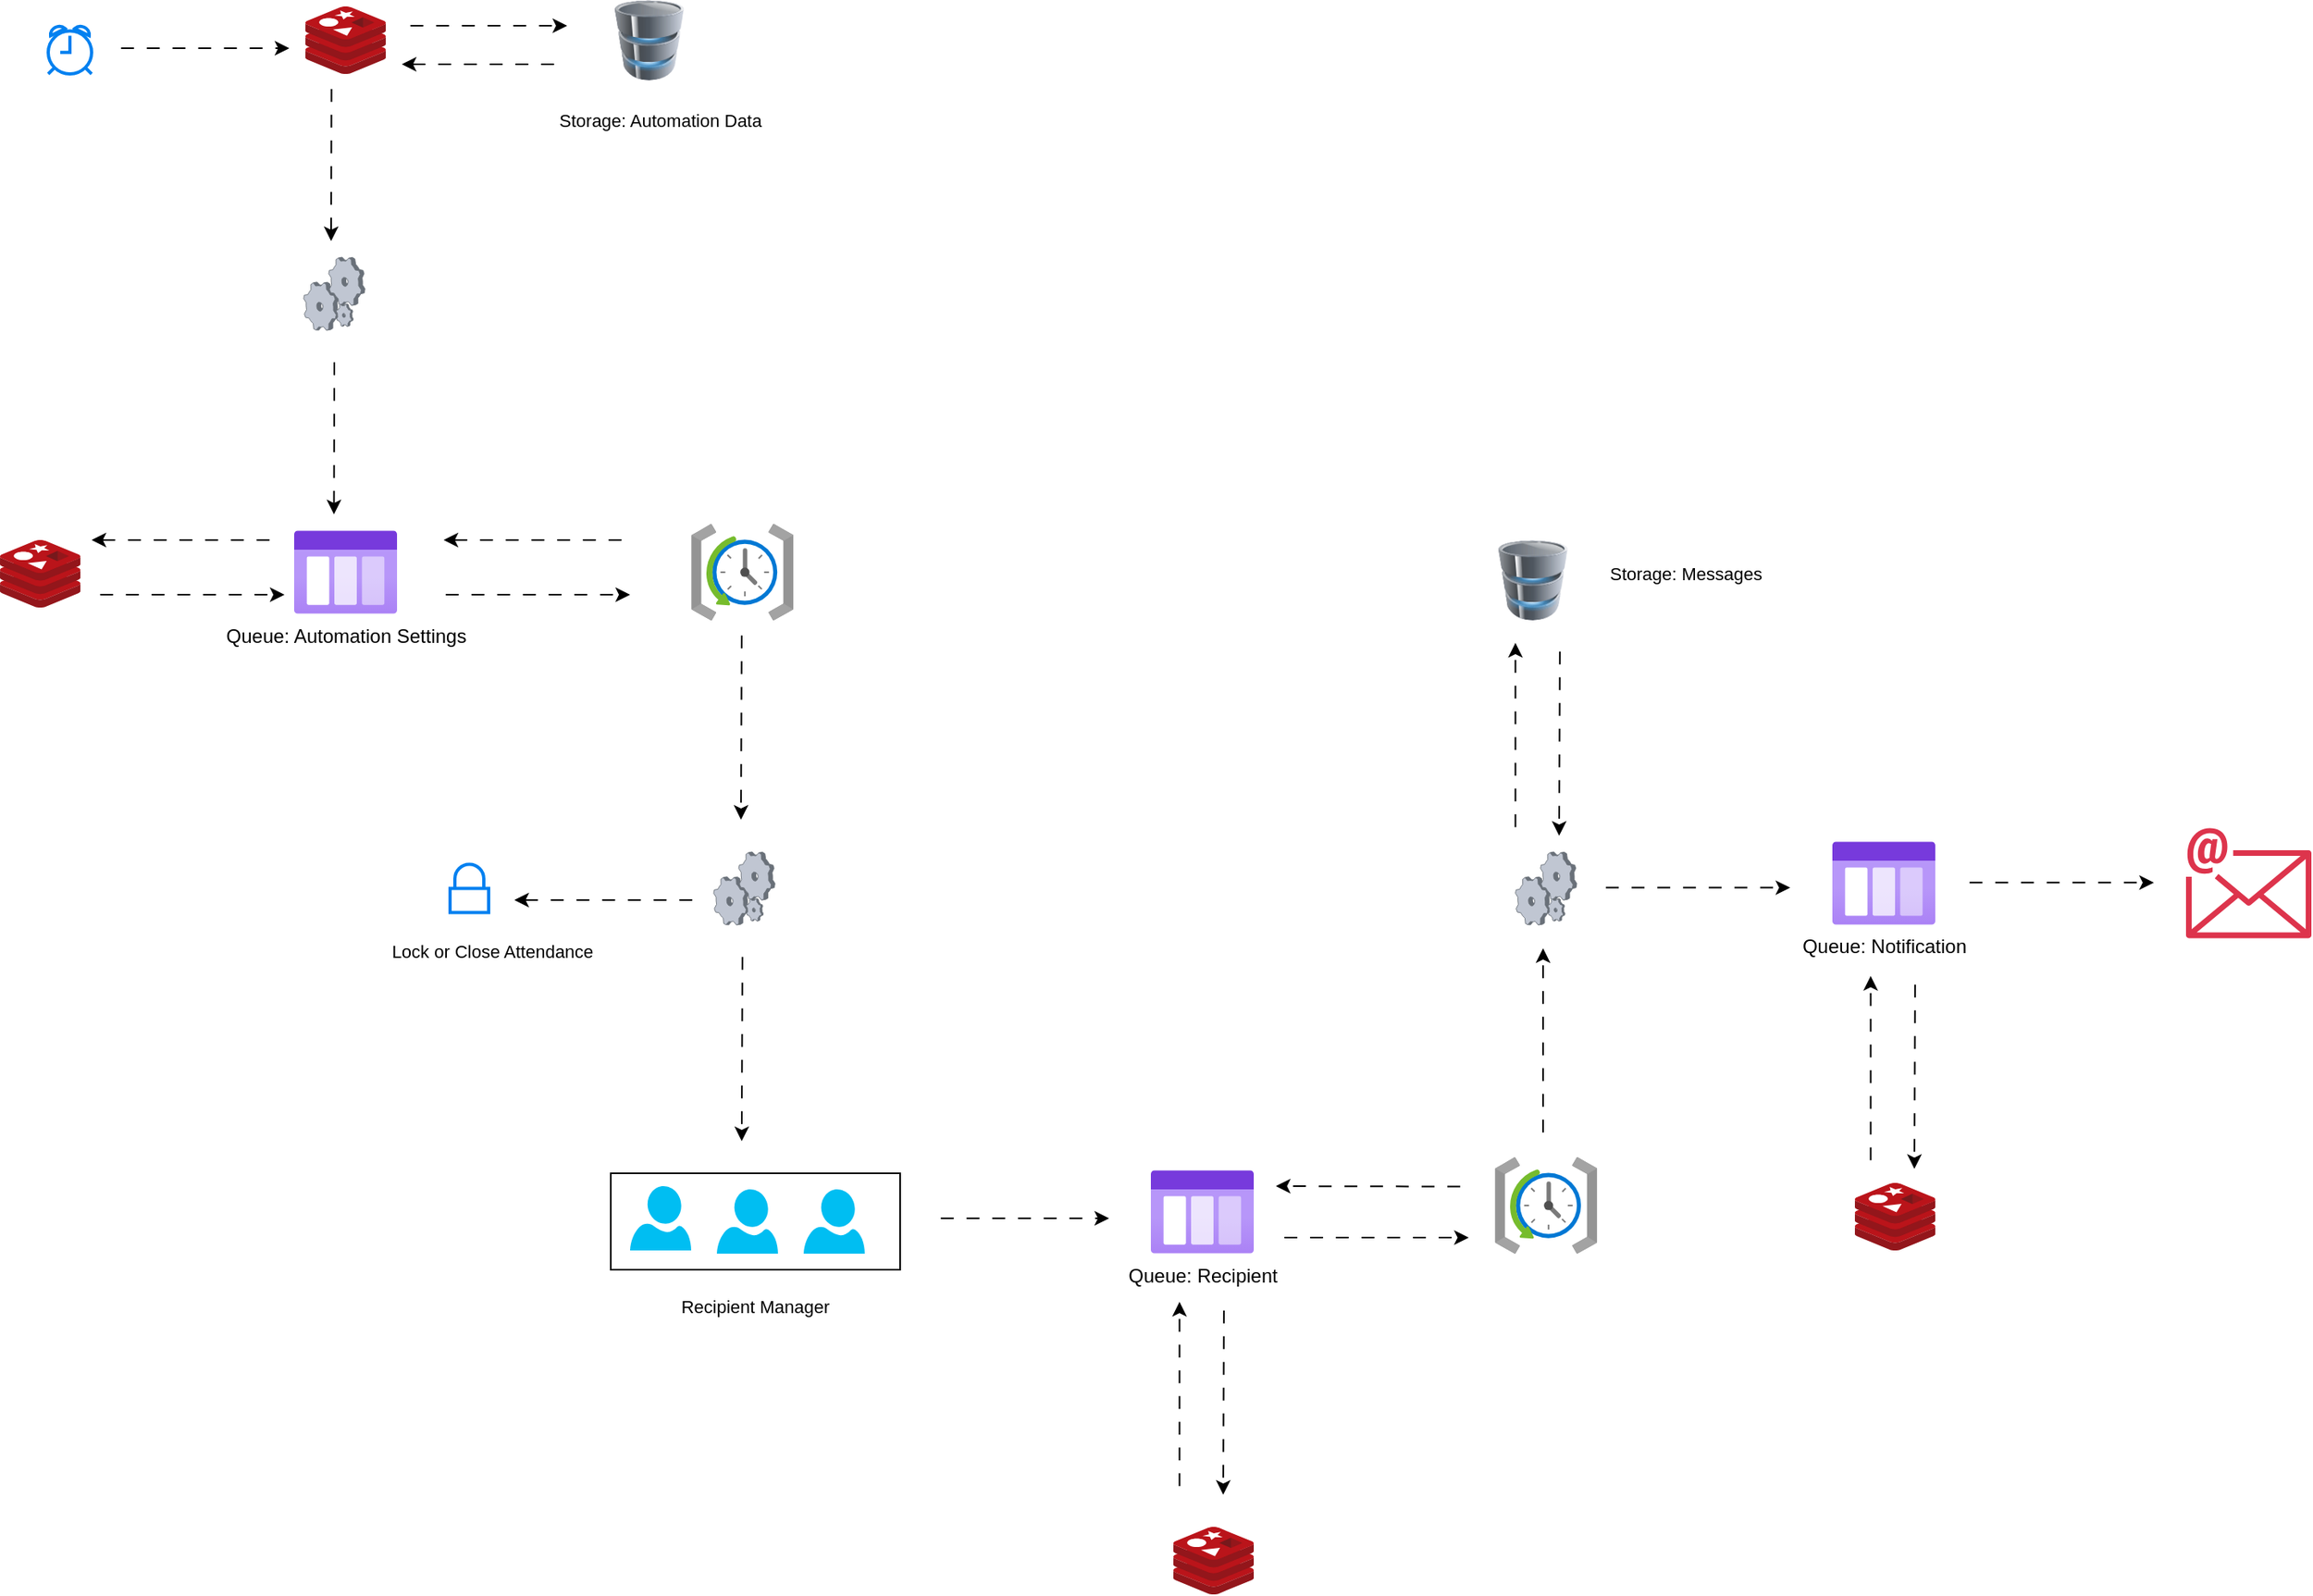 <mxfile version="26.2.12">
  <diagram name="Page-1" id="P7yvKGMjlyaLnuh8JhLo">
    <mxGraphModel dx="1680" dy="921" grid="0" gridSize="10" guides="0" tooltips="1" connect="1" arrows="1" fold="1" page="1" pageScale="1" pageWidth="827" pageHeight="1169" math="0" shadow="0">
      <root>
        <mxCell id="0" />
        <mxCell id="1" parent="0" />
        <mxCell id="ygefGbPyXmo3I8IUyl0K-16" value="" style="endArrow=classic;html=1;rounded=0;flowAnimation=1;" edge="1" parent="1">
          <mxGeometry width="50" height="50" relative="1" as="geometry">
            <mxPoint x="80" y="50" as="sourcePoint" />
            <mxPoint x="190" y="50" as="targetPoint" />
          </mxGeometry>
        </mxCell>
        <mxCell id="ygefGbPyXmo3I8IUyl0K-17" value="" style="endArrow=classic;html=1;rounded=0;flowAnimation=1;" edge="1" parent="1">
          <mxGeometry width="50" height="50" relative="1" as="geometry">
            <mxPoint x="260" y="36" as="sourcePoint" />
            <mxPoint x="362.86" y="36" as="targetPoint" />
          </mxGeometry>
        </mxCell>
        <mxCell id="ygefGbPyXmo3I8IUyl0K-18" value="" style="endArrow=classic;html=1;rounded=0;flowAnimation=1;" edge="1" parent="1">
          <mxGeometry width="50" height="50" relative="1" as="geometry">
            <mxPoint x="360" y="60" as="sourcePoint" />
            <mxPoint x="260" y="60" as="targetPoint" />
          </mxGeometry>
        </mxCell>
        <mxCell id="ygefGbPyXmo3I8IUyl0K-20" value="" style="endArrow=classic;html=1;rounded=0;flowAnimation=1;" edge="1" parent="1">
          <mxGeometry width="50" height="50" relative="1" as="geometry">
            <mxPoint x="216.26" y="70" as="sourcePoint" />
            <mxPoint x="216" y="170" as="targetPoint" />
          </mxGeometry>
        </mxCell>
        <mxCell id="ygefGbPyXmo3I8IUyl0K-30" value="" style="image;aspect=fixed;html=1;points=[];align=center;fontSize=12;image=img/lib/azure2/management_governance/Scheduler_Job_Collections.svg;" vertex="1" parent="1">
          <mxGeometry x="440" y="346" width="63.76" height="60" as="geometry" />
        </mxCell>
        <mxCell id="ygefGbPyXmo3I8IUyl0K-34" value="" style="endArrow=classic;html=1;rounded=0;flowAnimation=1;" edge="1" parent="1">
          <mxGeometry width="50" height="50" relative="1" as="geometry">
            <mxPoint x="282" y="390" as="sourcePoint" />
            <mxPoint x="402" y="390" as="targetPoint" />
          </mxGeometry>
        </mxCell>
        <mxCell id="ygefGbPyXmo3I8IUyl0K-36" value="" style="rounded=0;whiteSpace=wrap;html=1;" vertex="1" parent="1">
          <mxGeometry x="390" y="750" width="180" height="60" as="geometry" />
        </mxCell>
        <mxCell id="ygefGbPyXmo3I8IUyl0K-35" value="" style="verticalLabelPosition=bottom;html=1;verticalAlign=top;align=center;strokeColor=none;fillColor=#00BEF2;shape=mxgraph.azure.user;" vertex="1" parent="1">
          <mxGeometry x="402" y="758" width="38" height="40" as="geometry" />
        </mxCell>
        <mxCell id="ygefGbPyXmo3I8IUyl0K-37" value="" style="verticalLabelPosition=bottom;html=1;verticalAlign=top;align=center;strokeColor=none;fillColor=#00BEF2;shape=mxgraph.azure.user;" vertex="1" parent="1">
          <mxGeometry x="510" y="760" width="38" height="40" as="geometry" />
        </mxCell>
        <mxCell id="ygefGbPyXmo3I8IUyl0K-38" value="" style="verticalLabelPosition=bottom;html=1;verticalAlign=top;align=center;strokeColor=none;fillColor=#00BEF2;shape=mxgraph.azure.user;" vertex="1" parent="1">
          <mxGeometry x="456" y="760" width="38" height="40" as="geometry" />
        </mxCell>
        <mxCell id="ygefGbPyXmo3I8IUyl0K-40" value="" style="endArrow=classic;html=1;rounded=0;flowAnimation=1;" edge="1" parent="1">
          <mxGeometry width="50" height="50" relative="1" as="geometry">
            <mxPoint x="471.46" y="410" as="sourcePoint" />
            <mxPoint x="471" y="530" as="targetPoint" />
          </mxGeometry>
        </mxCell>
        <mxCell id="ygefGbPyXmo3I8IUyl0K-41" value="&lt;font style=&quot;font-size: 11px;&quot;&gt;Recipient Manager&lt;/font&gt;" style="text;html=1;align=center;verticalAlign=middle;whiteSpace=wrap;rounded=0;" vertex="1" parent="1">
          <mxGeometry x="425" y="818" width="110" height="30" as="geometry" />
        </mxCell>
        <mxCell id="ygefGbPyXmo3I8IUyl0K-47" value="" style="html=1;verticalLabelPosition=bottom;align=center;labelBackgroundColor=#ffffff;verticalAlign=top;strokeWidth=2;strokeColor=#0080F0;shadow=0;dashed=0;shape=mxgraph.ios7.icons.alarm_clock;" vertex="1" parent="1">
          <mxGeometry x="40" y="36" width="27" height="30" as="geometry" />
        </mxCell>
        <mxCell id="ygefGbPyXmo3I8IUyl0K-48" value="" style="image;sketch=0;aspect=fixed;html=1;points=[];align=center;fontSize=12;image=img/lib/mscae/Cache_Redis_Product.svg;" vertex="1" parent="1">
          <mxGeometry x="200.0" y="24" width="50" height="42" as="geometry" />
        </mxCell>
        <mxCell id="ygefGbPyXmo3I8IUyl0K-50" value="" style="image;html=1;image=img/lib/clip_art/computers/Database_128x128.png" vertex="1" parent="1">
          <mxGeometry x="374" y="20" width="80" height="50" as="geometry" />
        </mxCell>
        <mxCell id="ygefGbPyXmo3I8IUyl0K-51" value="" style="verticalLabelPosition=bottom;sketch=0;aspect=fixed;html=1;verticalAlign=top;strokeColor=none;align=center;outlineConnect=0;shape=mxgraph.citrix.process;" vertex="1" parent="1">
          <mxGeometry x="198.92" y="180" width="38.16" height="45.49" as="geometry" />
        </mxCell>
        <mxCell id="ygefGbPyXmo3I8IUyl0K-52" value="" style="verticalLabelPosition=bottom;sketch=0;aspect=fixed;html=1;verticalAlign=top;strokeColor=none;align=center;outlineConnect=0;shape=mxgraph.citrix.process;" vertex="1" parent="1">
          <mxGeometry x="454.0" y="550" width="38.16" height="45.49" as="geometry" />
        </mxCell>
        <mxCell id="ygefGbPyXmo3I8IUyl0K-53" value="&lt;font&gt;Queue: Automation Settings&lt;/font&gt;" style="image;aspect=fixed;html=1;points=[];align=center;fontSize=12;image=img/lib/azure2/general/Storage_Queue.svg;" vertex="1" parent="1">
          <mxGeometry x="193.0" y="350" width="64" height="52" as="geometry" />
        </mxCell>
        <mxCell id="ygefGbPyXmo3I8IUyl0K-55" value="" style="endArrow=classic;html=1;rounded=0;flowAnimation=1;" edge="1" parent="1">
          <mxGeometry width="50" height="50" relative="1" as="geometry">
            <mxPoint x="218.02" y="240" as="sourcePoint" />
            <mxPoint x="217.76" y="340" as="targetPoint" />
          </mxGeometry>
        </mxCell>
        <mxCell id="ygefGbPyXmo3I8IUyl0K-56" value="" style="endArrow=classic;html=1;rounded=0;flowAnimation=1;" edge="1" parent="1">
          <mxGeometry width="50" height="50" relative="1" as="geometry">
            <mxPoint x="402" y="356" as="sourcePoint" />
            <mxPoint x="286" y="356" as="targetPoint" />
          </mxGeometry>
        </mxCell>
        <mxCell id="ygefGbPyXmo3I8IUyl0K-57" value="" style="endArrow=classic;html=1;rounded=0;flowAnimation=1;" edge="1" parent="1">
          <mxGeometry width="50" height="50" relative="1" as="geometry">
            <mxPoint x="471.92" y="610" as="sourcePoint" />
            <mxPoint x="471.46" y="730" as="targetPoint" />
          </mxGeometry>
        </mxCell>
        <mxCell id="ygefGbPyXmo3I8IUyl0K-58" value="" style="endArrow=classic;html=1;rounded=0;flowAnimation=1;" edge="1" parent="1">
          <mxGeometry width="50" height="50" relative="1" as="geometry">
            <mxPoint x="590" y="778" as="sourcePoint" />
            <mxPoint x="700" y="778" as="targetPoint" />
          </mxGeometry>
        </mxCell>
        <mxCell id="ygefGbPyXmo3I8IUyl0K-59" value="&lt;font&gt;Queue: Recipient&lt;/font&gt;" style="image;aspect=fixed;html=1;points=[];align=center;fontSize=12;image=img/lib/azure2/general/Storage_Queue.svg;" vertex="1" parent="1">
          <mxGeometry x="726" y="748" width="64" height="52" as="geometry" />
        </mxCell>
        <mxCell id="ygefGbPyXmo3I8IUyl0K-60" value="" style="endArrow=classic;html=1;rounded=0;flowAnimation=1;" edge="1" parent="1">
          <mxGeometry width="50" height="50" relative="1" as="geometry">
            <mxPoint x="923.76" y="758.3" as="sourcePoint" />
            <mxPoint x="803.76" y="758" as="targetPoint" />
          </mxGeometry>
        </mxCell>
        <mxCell id="ygefGbPyXmo3I8IUyl0K-61" value="" style="endArrow=classic;html=1;rounded=0;flowAnimation=1;" edge="1" parent="1">
          <mxGeometry width="50" height="50" relative="1" as="geometry">
            <mxPoint x="803.76" y="790" as="sourcePoint" />
            <mxPoint x="923.76" y="790" as="targetPoint" />
          </mxGeometry>
        </mxCell>
        <mxCell id="ygefGbPyXmo3I8IUyl0K-63" value="" style="image;aspect=fixed;html=1;points=[];align=center;fontSize=12;image=img/lib/azure2/management_governance/Scheduler_Job_Collections.svg;" vertex="1" parent="1">
          <mxGeometry x="940" y="740" width="63.76" height="60" as="geometry" />
        </mxCell>
        <mxCell id="ygefGbPyXmo3I8IUyl0K-64" value="" style="verticalLabelPosition=bottom;sketch=0;aspect=fixed;html=1;verticalAlign=top;strokeColor=none;align=center;outlineConnect=0;shape=mxgraph.citrix.process;" vertex="1" parent="1">
          <mxGeometry x="952.8" y="550" width="38.16" height="45.49" as="geometry" />
        </mxCell>
        <mxCell id="ygefGbPyXmo3I8IUyl0K-65" value="" style="endArrow=classic;html=1;rounded=0;flowAnimation=1;" edge="1" parent="1">
          <mxGeometry width="50" height="50" relative="1" as="geometry">
            <mxPoint x="970" y="730" as="sourcePoint" />
            <mxPoint x="970" y="610" as="targetPoint" />
          </mxGeometry>
        </mxCell>
        <mxCell id="ygefGbPyXmo3I8IUyl0K-67" value="" style="html=1;verticalLabelPosition=bottom;align=center;labelBackgroundColor=#ffffff;verticalAlign=top;strokeWidth=2;strokeColor=#0080F0;shadow=0;dashed=0;shape=mxgraph.ios7.icons.locked;" vertex="1" parent="1">
          <mxGeometry x="290" y="557.75" width="24" height="30" as="geometry" />
        </mxCell>
        <mxCell id="ygefGbPyXmo3I8IUyl0K-68" value="" style="endArrow=classic;html=1;rounded=0;flowAnimation=1;" edge="1" parent="1">
          <mxGeometry width="50" height="50" relative="1" as="geometry">
            <mxPoint x="446" y="580" as="sourcePoint" />
            <mxPoint x="330" y="580" as="targetPoint" />
          </mxGeometry>
        </mxCell>
        <mxCell id="ygefGbPyXmo3I8IUyl0K-69" value="" style="image;html=1;image=img/lib/clip_art/computers/Database_128x128.png" vertex="1" parent="1">
          <mxGeometry x="923.76" y="356" width="80" height="50" as="geometry" />
        </mxCell>
        <mxCell id="ygefGbPyXmo3I8IUyl0K-70" value="" style="endArrow=classic;html=1;rounded=0;flowAnimation=1;" edge="1" parent="1">
          <mxGeometry width="50" height="50" relative="1" as="geometry">
            <mxPoint x="980.46" y="420" as="sourcePoint" />
            <mxPoint x="980" y="540" as="targetPoint" />
          </mxGeometry>
        </mxCell>
        <mxCell id="ygefGbPyXmo3I8IUyl0K-71" value="" style="endArrow=classic;html=1;rounded=0;flowAnimation=1;" edge="1" parent="1">
          <mxGeometry width="50" height="50" relative="1" as="geometry">
            <mxPoint x="952.8" y="540" as="sourcePoint" />
            <mxPoint x="952.8" y="420" as="targetPoint" />
          </mxGeometry>
        </mxCell>
        <mxCell id="ygefGbPyXmo3I8IUyl0K-72" value="" style="image;sketch=0;aspect=fixed;html=1;points=[];align=center;fontSize=12;image=img/lib/mscae/Cache_Redis_Product.svg;" vertex="1" parent="1">
          <mxGeometry x="10.0" y="356" width="50" height="42" as="geometry" />
        </mxCell>
        <mxCell id="ygefGbPyXmo3I8IUyl0K-73" value="" style="endArrow=classic;html=1;rounded=0;flowAnimation=1;" edge="1" parent="1">
          <mxGeometry width="50" height="50" relative="1" as="geometry">
            <mxPoint x="183" y="356" as="sourcePoint" />
            <mxPoint x="67" y="356" as="targetPoint" />
          </mxGeometry>
        </mxCell>
        <mxCell id="ygefGbPyXmo3I8IUyl0K-74" value="" style="endArrow=classic;html=1;rounded=0;flowAnimation=1;" edge="1" parent="1">
          <mxGeometry width="50" height="50" relative="1" as="geometry">
            <mxPoint x="67" y="390" as="sourcePoint" />
            <mxPoint x="187" y="390" as="targetPoint" />
          </mxGeometry>
        </mxCell>
        <mxCell id="ygefGbPyXmo3I8IUyl0K-75" value="" style="image;sketch=0;aspect=fixed;html=1;points=[];align=center;fontSize=12;image=img/lib/mscae/Cache_Redis_Product.svg;" vertex="1" parent="1">
          <mxGeometry x="740" y="970" width="50" height="42" as="geometry" />
        </mxCell>
        <mxCell id="ygefGbPyXmo3I8IUyl0K-76" value="" style="endArrow=classic;html=1;rounded=0;flowAnimation=1;" edge="1" parent="1">
          <mxGeometry width="50" height="50" relative="1" as="geometry">
            <mxPoint x="771.47" y="830" as="sourcePoint" />
            <mxPoint x="771.01" y="950" as="targetPoint" />
          </mxGeometry>
        </mxCell>
        <mxCell id="ygefGbPyXmo3I8IUyl0K-77" value="" style="endArrow=classic;html=1;rounded=0;flowAnimation=1;" edge="1" parent="1">
          <mxGeometry width="50" height="50" relative="1" as="geometry">
            <mxPoint x="743.81" y="950" as="sourcePoint" />
            <mxPoint x="743.81" y="830" as="targetPoint" />
          </mxGeometry>
        </mxCell>
        <mxCell id="ygefGbPyXmo3I8IUyl0K-82" value="" style="sketch=0;outlineConnect=0;fontColor=#232F3E;gradientColor=none;fillColor=#DD344C;strokeColor=none;dashed=0;verticalLabelPosition=bottom;verticalAlign=top;align=center;html=1;fontSize=12;fontStyle=0;aspect=fixed;shape=mxgraph.aws4.email;" vertex="1" parent="1">
          <mxGeometry x="1370" y="534.99" width="78" height="69" as="geometry" />
        </mxCell>
        <mxCell id="ygefGbPyXmo3I8IUyl0K-83" value="" style="endArrow=classic;html=1;rounded=0;flowAnimation=1;" edge="1" parent="1">
          <mxGeometry width="50" height="50" relative="1" as="geometry">
            <mxPoint x="1003.76" y="572.31" as="sourcePoint" />
            <mxPoint x="1123.76" y="572.31" as="targetPoint" />
          </mxGeometry>
        </mxCell>
        <mxCell id="ygefGbPyXmo3I8IUyl0K-84" value="&lt;font style=&quot;font-size: 11px;&quot;&gt;Lock or Close Attendance&lt;/font&gt;" style="text;html=1;align=center;verticalAlign=middle;whiteSpace=wrap;rounded=0;" vertex="1" parent="1">
          <mxGeometry x="243" y="597.25" width="147" height="30" as="geometry" />
        </mxCell>
        <mxCell id="ygefGbPyXmo3I8IUyl0K-85" value="&lt;font&gt;Queue: Notification&lt;/font&gt;" style="image;aspect=fixed;html=1;points=[];align=center;fontSize=12;image=img/lib/azure2/general/Storage_Queue.svg;" vertex="1" parent="1">
          <mxGeometry x="1150" y="543.49" width="64" height="52" as="geometry" />
        </mxCell>
        <mxCell id="ygefGbPyXmo3I8IUyl0K-86" value="" style="image;sketch=0;aspect=fixed;html=1;points=[];align=center;fontSize=12;image=img/lib/mscae/Cache_Redis_Product.svg;" vertex="1" parent="1">
          <mxGeometry x="1164" y="756" width="50" height="42" as="geometry" />
        </mxCell>
        <mxCell id="ygefGbPyXmo3I8IUyl0K-87" value="" style="endArrow=classic;html=1;rounded=0;flowAnimation=1;" edge="1" parent="1">
          <mxGeometry width="50" height="50" relative="1" as="geometry">
            <mxPoint x="1201.47" y="627.25" as="sourcePoint" />
            <mxPoint x="1201.01" y="747.25" as="targetPoint" />
          </mxGeometry>
        </mxCell>
        <mxCell id="ygefGbPyXmo3I8IUyl0K-88" value="" style="endArrow=classic;html=1;rounded=0;flowAnimation=1;" edge="1" parent="1">
          <mxGeometry width="50" height="50" relative="1" as="geometry">
            <mxPoint x="1173.81" y="747.25" as="sourcePoint" />
            <mxPoint x="1173.81" y="627.25" as="targetPoint" />
          </mxGeometry>
        </mxCell>
        <mxCell id="ygefGbPyXmo3I8IUyl0K-89" value="" style="endArrow=classic;html=1;rounded=0;flowAnimation=1;" edge="1" parent="1">
          <mxGeometry width="50" height="50" relative="1" as="geometry">
            <mxPoint x="1230" y="569.12" as="sourcePoint" />
            <mxPoint x="1350" y="569.12" as="targetPoint" />
          </mxGeometry>
        </mxCell>
        <mxCell id="ygefGbPyXmo3I8IUyl0K-90" value="&lt;font style=&quot;font-size: 11px;&quot;&gt;Storage: Messages&lt;/font&gt;" style="text;html=1;align=center;verticalAlign=middle;whiteSpace=wrap;rounded=0;" vertex="1" parent="1">
          <mxGeometry x="1003.76" y="362" width="110" height="30" as="geometry" />
        </mxCell>
        <mxCell id="ygefGbPyXmo3I8IUyl0K-91" value="&lt;font style=&quot;font-size: 11px;&quot;&gt;Storage: Automation Data&lt;/font&gt;" style="text;html=1;align=center;verticalAlign=middle;whiteSpace=wrap;rounded=0;" vertex="1" parent="1">
          <mxGeometry x="348" y="80" width="146" height="30" as="geometry" />
        </mxCell>
      </root>
    </mxGraphModel>
  </diagram>
</mxfile>
